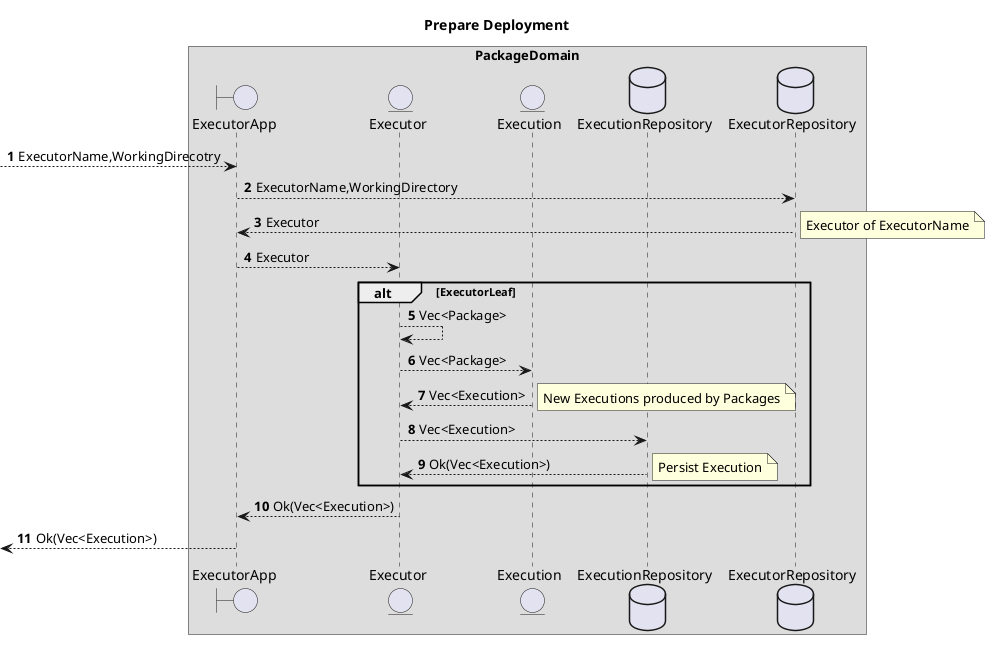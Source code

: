 @startuml
title Prepare Deployment
autonumber

boundary ExecutorApp
entity Executor
entity Execution
database ExecutorRepository
database ExecutionRepository

box PackageDomain
    participant ExecutorApp
    participant Executor
    participant Execution
    participant ExecutionRepository
    participant ExecutorRepository
end box

--> ExecutorApp : ExecutorName,WorkingDirecotry
ExecutorApp --> ExecutorRepository : ExecutorName,WorkingDirectory
ExecutorApp <-- ExecutorRepository : Executor
note right: Executor of ExecutorName
ExecutorApp --> Executor : Executor
alt ExecutorLeaf
    Executor --> Executor : Vec<Package>
    Executor --> Execution : Vec<Package>
    Executor <-- Execution : Vec<Execution>
    note right: New Executions produced by Packages
    Executor --> ExecutionRepository : Vec<Execution>
    Executor <-- ExecutionRepository : Ok(Vec<Execution>)
    note right: Persist Execution
end
ExecutorApp <-- Executor : Ok(Vec<Execution>)
<-- ExecutorApp : Ok(Vec<Execution>)

@enduml